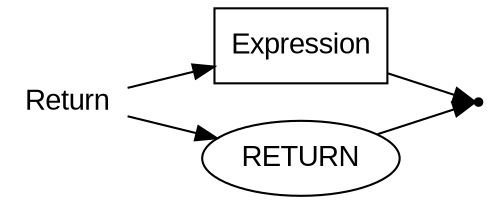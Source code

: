 digraph RETURN {
  rankdir=LR;
  node [fontname="Arial"];
  start [label="Return" shape=plaintext];
  end [label="" shape=point];
  A [label="Expression" shape=box];
  B [label="RETURN" shape=oval];
  start -> B;
  start -> A;
  A -> end;
  B -> end;
}
